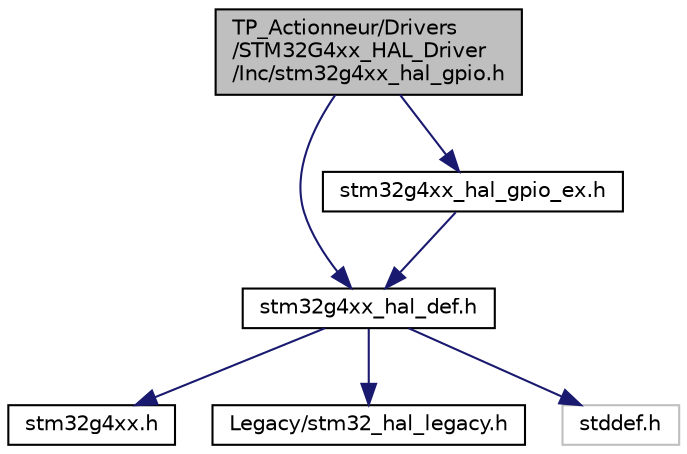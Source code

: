 digraph "TP_Actionneur/Drivers/STM32G4xx_HAL_Driver/Inc/stm32g4xx_hal_gpio.h"
{
 // LATEX_PDF_SIZE
  edge [fontname="Helvetica",fontsize="10",labelfontname="Helvetica",labelfontsize="10"];
  node [fontname="Helvetica",fontsize="10",shape=record];
  Node1 [label="TP_Actionneur/Drivers\l/STM32G4xx_HAL_Driver\l/Inc/stm32g4xx_hal_gpio.h",height=0.2,width=0.4,color="black", fillcolor="grey75", style="filled", fontcolor="black",tooltip="Header file of GPIO HAL module."];
  Node1 -> Node2 [color="midnightblue",fontsize="10",style="solid"];
  Node2 [label="stm32g4xx_hal_def.h",height=0.2,width=0.4,color="black", fillcolor="white", style="filled",URL="$stm32g4xx__hal__def_8h.html",tooltip="This file contains HAL common defines, enumeration, macros and structures definitions."];
  Node2 -> Node3 [color="midnightblue",fontsize="10",style="solid"];
  Node3 [label="stm32g4xx.h",height=0.2,width=0.4,color="black", fillcolor="white", style="filled",URL="$stm32g4xx_8h.html",tooltip="CMSIS STM32G4xx Device Peripheral Access Layer Header File."];
  Node2 -> Node4 [color="midnightblue",fontsize="10",style="solid"];
  Node4 [label="Legacy/stm32_hal_legacy.h",height=0.2,width=0.4,color="black", fillcolor="white", style="filled",URL="$stm32__hal__legacy_8h.html",tooltip="This file contains aliases definition for the STM32Cube HAL constants macros and functions maintained..."];
  Node2 -> Node5 [color="midnightblue",fontsize="10",style="solid"];
  Node5 [label="stddef.h",height=0.2,width=0.4,color="grey75", fillcolor="white", style="filled",tooltip=" "];
  Node1 -> Node6 [color="midnightblue",fontsize="10",style="solid"];
  Node6 [label="stm32g4xx_hal_gpio_ex.h",height=0.2,width=0.4,color="black", fillcolor="white", style="filled",URL="$stm32g4xx__hal__gpio__ex_8h.html",tooltip="Header file of GPIO HAL Extended module."];
  Node6 -> Node2 [color="midnightblue",fontsize="10",style="solid"];
}
